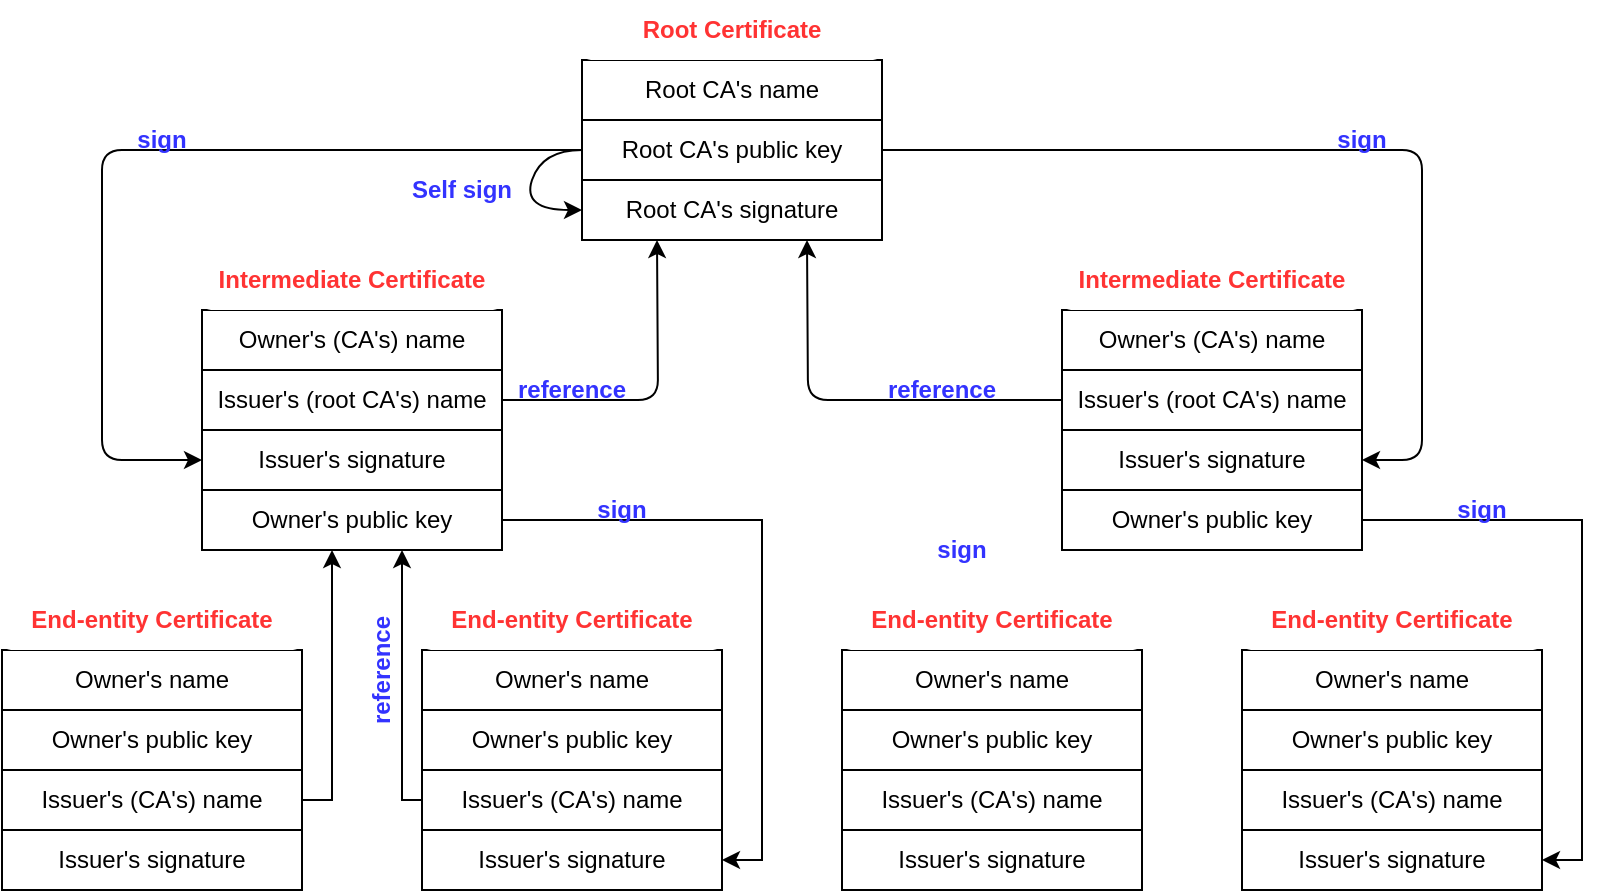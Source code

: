 <mxfile version="12.4.3" type="device" pages="1"><diagram id="ZuWcCn-3tKoDcs7HWLwI" name="Page-1"><mxGraphModel dx="1422" dy="762" grid="1" gridSize="10" guides="1" tooltips="1" connect="1" arrows="1" fold="1" page="1" pageScale="1" pageWidth="827" pageHeight="1169" math="0" shadow="0"><root><mxCell id="0"/><mxCell id="1" parent="0"/><mxCell id="A9PhgnWpz46iSLYmFVVa-1" value="Owner's name" style="rounded=0;whiteSpace=wrap;html=1;" vertex="1" parent="1"><mxGeometry x="30" y="330" width="150" height="30" as="geometry"/></mxCell><mxCell id="A9PhgnWpz46iSLYmFVVa-2" value="Owner's public key" style="rounded=0;whiteSpace=wrap;html=1;" vertex="1" parent="1"><mxGeometry x="30" y="360" width="150" height="30" as="geometry"/></mxCell><mxCell id="A9PhgnWpz46iSLYmFVVa-57" value="" style="edgeStyle=orthogonalEdgeStyle;rounded=0;orthogonalLoop=1;jettySize=auto;html=1;fontColor=#3333FF;entryX=0.5;entryY=1;entryDx=0;entryDy=0;" edge="1" parent="1"><mxGeometry relative="1" as="geometry"><mxPoint x="170" y="405" as="sourcePoint"/><mxPoint x="195" y="280" as="targetPoint"/><Array as="points"><mxPoint x="195" y="405"/></Array></mxGeometry></mxCell><mxCell id="A9PhgnWpz46iSLYmFVVa-3" value="Issuer's (CA's) name" style="rounded=0;whiteSpace=wrap;html=1;" vertex="1" parent="1"><mxGeometry x="30" y="390" width="150" height="30" as="geometry"/></mxCell><mxCell id="A9PhgnWpz46iSLYmFVVa-4" value="Issuer's signature" style="rounded=0;whiteSpace=wrap;html=1;" vertex="1" parent="1"><mxGeometry x="30" y="420" width="150" height="30" as="geometry"/></mxCell><mxCell id="A9PhgnWpz46iSLYmFVVa-5" value="Owner's (CA's) name" style="rounded=0;whiteSpace=wrap;html=1;" vertex="1" parent="1"><mxGeometry x="130" y="160" width="150" height="30" as="geometry"/></mxCell><mxCell id="A9PhgnWpz46iSLYmFVVa-52" value="" style="edgeStyle=orthogonalEdgeStyle;rounded=0;orthogonalLoop=1;jettySize=auto;html=1;fontColor=#3333FF;entryX=1;entryY=0.5;entryDx=0;entryDy=0;" edge="1" parent="1" source="A9PhgnWpz46iSLYmFVVa-6" target="A9PhgnWpz46iSLYmFVVa-16"><mxGeometry relative="1" as="geometry"><mxPoint x="360" y="265" as="targetPoint"/><Array as="points"><mxPoint x="410" y="265"/><mxPoint x="410" y="435"/></Array></mxGeometry></mxCell><mxCell id="A9PhgnWpz46iSLYmFVVa-6" value="Owner's public key" style="rounded=0;whiteSpace=wrap;html=1;" vertex="1" parent="1"><mxGeometry x="130" y="250" width="150" height="30" as="geometry"/></mxCell><mxCell id="A9PhgnWpz46iSLYmFVVa-7" value="Issuer's (root CA's) name" style="rounded=0;whiteSpace=wrap;html=1;" vertex="1" parent="1"><mxGeometry x="130" y="190" width="150" height="30" as="geometry"/></mxCell><mxCell id="A9PhgnWpz46iSLYmFVVa-8" value="Issuer's signature" style="rounded=0;whiteSpace=wrap;html=1;" vertex="1" parent="1"><mxGeometry x="130" y="220" width="150" height="30" as="geometry"/></mxCell><mxCell id="A9PhgnWpz46iSLYmFVVa-9" value="Root CA's name" style="rounded=0;whiteSpace=wrap;html=1;" vertex="1" parent="1"><mxGeometry x="320" y="35" width="150" height="30" as="geometry"/></mxCell><mxCell id="A9PhgnWpz46iSLYmFVVa-10" value="Root CA's public key" style="rounded=0;whiteSpace=wrap;html=1;" vertex="1" parent="1"><mxGeometry x="320" y="65" width="150" height="30" as="geometry"/></mxCell><mxCell id="A9PhgnWpz46iSLYmFVVa-12" value="Root CA's signature" style="rounded=0;whiteSpace=wrap;html=1;" vertex="1" parent="1"><mxGeometry x="320" y="95" width="150" height="30" as="geometry"/></mxCell><mxCell id="A9PhgnWpz46iSLYmFVVa-13" value="Owner's name" style="rounded=0;whiteSpace=wrap;html=1;" vertex="1" parent="1"><mxGeometry x="240" y="330" width="150" height="30" as="geometry"/></mxCell><mxCell id="A9PhgnWpz46iSLYmFVVa-14" value="Owner's public key" style="rounded=0;whiteSpace=wrap;html=1;" vertex="1" parent="1"><mxGeometry x="240" y="360" width="150" height="30" as="geometry"/></mxCell><mxCell id="A9PhgnWpz46iSLYmFVVa-15" value="Issuer's (CA's) name" style="rounded=0;whiteSpace=wrap;html=1;" vertex="1" parent="1"><mxGeometry x="240" y="390" width="150" height="30" as="geometry"/></mxCell><mxCell id="A9PhgnWpz46iSLYmFVVa-16" value="Issuer's signature" style="rounded=0;whiteSpace=wrap;html=1;" vertex="1" parent="1"><mxGeometry x="240" y="420" width="150" height="30" as="geometry"/></mxCell><mxCell id="A9PhgnWpz46iSLYmFVVa-17" value="Owner's (CA's) name" style="rounded=0;whiteSpace=wrap;html=1;" vertex="1" parent="1"><mxGeometry x="560" y="160" width="150" height="30" as="geometry"/></mxCell><mxCell id="A9PhgnWpz46iSLYmFVVa-54" value="" style="edgeStyle=orthogonalEdgeStyle;rounded=0;orthogonalLoop=1;jettySize=auto;html=1;fontColor=#3333FF;entryX=1;entryY=0.5;entryDx=0;entryDy=0;" edge="1" parent="1" source="A9PhgnWpz46iSLYmFVVa-18" target="A9PhgnWpz46iSLYmFVVa-28"><mxGeometry relative="1" as="geometry"><mxPoint x="790" y="265" as="targetPoint"/><Array as="points"><mxPoint x="820" y="265"/><mxPoint x="820" y="435"/></Array></mxGeometry></mxCell><mxCell id="A9PhgnWpz46iSLYmFVVa-18" value="Owner's public key" style="rounded=0;whiteSpace=wrap;html=1;" vertex="1" parent="1"><mxGeometry x="560" y="250" width="150" height="30" as="geometry"/></mxCell><mxCell id="A9PhgnWpz46iSLYmFVVa-19" value="Issuer's (root CA's) name" style="rounded=0;whiteSpace=wrap;html=1;" vertex="1" parent="1"><mxGeometry x="560" y="190" width="150" height="30" as="geometry"/></mxCell><mxCell id="A9PhgnWpz46iSLYmFVVa-20" value="Issuer's signature" style="rounded=0;whiteSpace=wrap;html=1;" vertex="1" parent="1"><mxGeometry x="560" y="220" width="150" height="30" as="geometry"/></mxCell><mxCell id="A9PhgnWpz46iSLYmFVVa-21" value="Owner's name" style="rounded=0;whiteSpace=wrap;html=1;" vertex="1" parent="1"><mxGeometry x="450" y="330" width="150" height="30" as="geometry"/></mxCell><mxCell id="A9PhgnWpz46iSLYmFVVa-22" value="Owner's public key" style="rounded=0;whiteSpace=wrap;html=1;" vertex="1" parent="1"><mxGeometry x="450" y="360" width="150" height="30" as="geometry"/></mxCell><mxCell id="A9PhgnWpz46iSLYmFVVa-23" value="Issuer's (CA's) name" style="rounded=0;whiteSpace=wrap;html=1;" vertex="1" parent="1"><mxGeometry x="450" y="390" width="150" height="30" as="geometry"/></mxCell><mxCell id="A9PhgnWpz46iSLYmFVVa-24" value="Issuer's signature" style="rounded=0;whiteSpace=wrap;html=1;" vertex="1" parent="1"><mxGeometry x="450" y="420" width="150" height="30" as="geometry"/></mxCell><mxCell id="A9PhgnWpz46iSLYmFVVa-25" value="Owner's name" style="rounded=0;whiteSpace=wrap;html=1;" vertex="1" parent="1"><mxGeometry x="650" y="330" width="150" height="30" as="geometry"/></mxCell><mxCell id="A9PhgnWpz46iSLYmFVVa-26" value="Owner's public key" style="rounded=0;whiteSpace=wrap;html=1;" vertex="1" parent="1"><mxGeometry x="650" y="360" width="150" height="30" as="geometry"/></mxCell><mxCell id="A9PhgnWpz46iSLYmFVVa-27" value="Issuer's (CA's) name" style="rounded=0;whiteSpace=wrap;html=1;" vertex="1" parent="1"><mxGeometry x="650" y="390" width="150" height="30" as="geometry"/></mxCell><mxCell id="A9PhgnWpz46iSLYmFVVa-28" value="Issuer's signature" style="rounded=0;whiteSpace=wrap;html=1;" vertex="1" parent="1"><mxGeometry x="650" y="420" width="150" height="30" as="geometry"/></mxCell><mxCell id="A9PhgnWpz46iSLYmFVVa-29" value="Root Certificate" style="rounded=1;whiteSpace=wrap;html=1;fontStyle=1;fontColor=#FF3333;gradientColor=none;fillColor=#ffffff;strokeColor=none;" vertex="1" parent="1"><mxGeometry x="320" y="5" width="150" height="30" as="geometry"/></mxCell><mxCell id="A9PhgnWpz46iSLYmFVVa-30" value="Intermediate Certificate" style="rounded=1;whiteSpace=wrap;html=1;fontStyle=1;fontColor=#FF3333;gradientColor=none;fillColor=#ffffff;strokeColor=none;" vertex="1" parent="1"><mxGeometry x="130" y="130" width="150" height="30" as="geometry"/></mxCell><mxCell id="A9PhgnWpz46iSLYmFVVa-31" value="Intermediate&amp;nbsp;Certificate" style="rounded=1;whiteSpace=wrap;html=1;fontStyle=1;fontColor=#FF3333;gradientColor=none;fillColor=#ffffff;strokeColor=none;" vertex="1" parent="1"><mxGeometry x="560" y="130" width="150" height="30" as="geometry"/></mxCell><mxCell id="A9PhgnWpz46iSLYmFVVa-32" value="End-entity Certificate" style="rounded=1;whiteSpace=wrap;html=1;fontStyle=1;fontColor=#FF3333;gradientColor=none;fillColor=#ffffff;strokeColor=none;" vertex="1" parent="1"><mxGeometry x="30" y="300" width="150" height="30" as="geometry"/></mxCell><mxCell id="A9PhgnWpz46iSLYmFVVa-33" value="End-entity Certificate" style="rounded=1;whiteSpace=wrap;html=1;fontStyle=1;fontColor=#FF3333;gradientColor=none;fillColor=#ffffff;strokeColor=none;" vertex="1" parent="1"><mxGeometry x="240" y="300" width="150" height="30" as="geometry"/></mxCell><mxCell id="A9PhgnWpz46iSLYmFVVa-34" value="End-entity Certificate" style="rounded=1;whiteSpace=wrap;html=1;fontStyle=1;fontColor=#FF3333;gradientColor=none;fillColor=#ffffff;strokeColor=none;" vertex="1" parent="1"><mxGeometry x="450" y="300" width="150" height="30" as="geometry"/></mxCell><mxCell id="A9PhgnWpz46iSLYmFVVa-35" value="End-entity Certificate" style="rounded=1;whiteSpace=wrap;html=1;fontStyle=1;fontColor=#FF3333;gradientColor=none;fillColor=#ffffff;strokeColor=none;" vertex="1" parent="1"><mxGeometry x="650" y="300" width="150" height="30" as="geometry"/></mxCell><mxCell id="A9PhgnWpz46iSLYmFVVa-36" value="" style="endArrow=classic;html=1;fontColor=#FF3333;exitX=0;exitY=0.5;exitDx=0;exitDy=0;entryX=0;entryY=0.5;entryDx=0;entryDy=0;" edge="1" parent="1" source="A9PhgnWpz46iSLYmFVVa-10" target="A9PhgnWpz46iSLYmFVVa-8"><mxGeometry width="50" height="50" relative="1" as="geometry"><mxPoint x="20" y="520" as="sourcePoint"/><mxPoint x="70" y="470" as="targetPoint"/><Array as="points"><mxPoint x="80" y="80"/><mxPoint x="80" y="235"/></Array></mxGeometry></mxCell><mxCell id="A9PhgnWpz46iSLYmFVVa-37" value="" style="endArrow=classic;html=1;fontColor=#FF3333;entryX=0.75;entryY=1;entryDx=0;entryDy=0;exitX=0;exitY=0.5;exitDx=0;exitDy=0;" edge="1" parent="1" source="A9PhgnWpz46iSLYmFVVa-19" target="A9PhgnWpz46iSLYmFVVa-12"><mxGeometry width="50" height="50" relative="1" as="geometry"><mxPoint x="560" y="238" as="sourcePoint"/><mxPoint x="367.5" y="135" as="targetPoint"/><Array as="points"><mxPoint x="433" y="205"/></Array></mxGeometry></mxCell><mxCell id="A9PhgnWpz46iSLYmFVVa-38" value="" style="endArrow=classic;html=1;fontColor=#FF3333;exitX=1;exitY=0.5;exitDx=0;exitDy=0;entryX=0.25;entryY=1;entryDx=0;entryDy=0;" edge="1" parent="1" source="A9PhgnWpz46iSLYmFVVa-7" target="A9PhgnWpz46iSLYmFVVa-12"><mxGeometry width="50" height="50" relative="1" as="geometry"><mxPoint x="290" y="245" as="sourcePoint"/><mxPoint x="367.5" y="135" as="targetPoint"/><Array as="points"><mxPoint x="358" y="205"/></Array></mxGeometry></mxCell><mxCell id="A9PhgnWpz46iSLYmFVVa-39" value="" style="endArrow=classic;html=1;fontColor=#FF3333;exitX=1;exitY=0.5;exitDx=0;exitDy=0;entryX=1;entryY=0.5;entryDx=0;entryDy=0;" edge="1" parent="1" source="A9PhgnWpz46iSLYmFVVa-10" target="A9PhgnWpz46iSLYmFVVa-20"><mxGeometry width="50" height="50" relative="1" as="geometry"><mxPoint x="388.05" y="134.01" as="sourcePoint"/><mxPoint x="290" y="275" as="targetPoint"/><Array as="points"><mxPoint x="740" y="80"/><mxPoint x="740" y="235"/></Array></mxGeometry></mxCell><mxCell id="A9PhgnWpz46iSLYmFVVa-40" value="" style="curved=1;endArrow=classic;html=1;fontColor=#FF3333;entryX=0;entryY=0.5;entryDx=0;entryDy=0;exitX=0;exitY=0.5;exitDx=0;exitDy=0;" edge="1" parent="1" source="A9PhgnWpz46iSLYmFVVa-10" target="A9PhgnWpz46iSLYmFVVa-12"><mxGeometry width="50" height="50" relative="1" as="geometry"><mxPoint x="20" y="520" as="sourcePoint"/><mxPoint x="70" y="470" as="targetPoint"/><Array as="points"><mxPoint x="300" y="80"/><mxPoint x="290" y="110"/></Array></mxGeometry></mxCell><mxCell id="A9PhgnWpz46iSLYmFVVa-41" value="Self sign" style="text;html=1;strokeColor=none;fillColor=none;align=center;verticalAlign=middle;whiteSpace=wrap;rounded=0;fontColor=#3333FF;labelBorderColor=none;fontStyle=1" vertex="1" parent="1"><mxGeometry x="230" y="90" width="60" height="20" as="geometry"/></mxCell><mxCell id="A9PhgnWpz46iSLYmFVVa-42" value="sign" style="text;html=1;strokeColor=none;fillColor=none;align=center;verticalAlign=middle;whiteSpace=wrap;rounded=0;fontColor=#3333FF;labelBorderColor=none;fontStyle=1" vertex="1" parent="1"><mxGeometry x="80" y="65" width="60" height="20" as="geometry"/></mxCell><mxCell id="A9PhgnWpz46iSLYmFVVa-43" value="sign" style="text;html=1;strokeColor=none;fillColor=none;align=center;verticalAlign=middle;whiteSpace=wrap;rounded=0;fontColor=#3333FF;labelBorderColor=none;fontStyle=1" vertex="1" parent="1"><mxGeometry x="680" y="65" width="60" height="20" as="geometry"/></mxCell><mxCell id="A9PhgnWpz46iSLYmFVVa-44" value="reference" style="text;html=1;strokeColor=none;fillColor=none;align=center;verticalAlign=middle;whiteSpace=wrap;rounded=0;fontColor=#3333FF;labelBorderColor=none;fontStyle=1" vertex="1" parent="1"><mxGeometry x="285" y="190" width="60" height="20" as="geometry"/></mxCell><mxCell id="A9PhgnWpz46iSLYmFVVa-45" value="sign" style="text;html=1;strokeColor=none;fillColor=none;align=center;verticalAlign=middle;whiteSpace=wrap;rounded=0;fontColor=#3333FF;labelBorderColor=none;fontStyle=1" vertex="1" parent="1"><mxGeometry x="480" y="270" width="60" height="20" as="geometry"/></mxCell><mxCell id="A9PhgnWpz46iSLYmFVVa-49" value="reference" style="text;html=1;strokeColor=none;fillColor=none;align=center;verticalAlign=middle;whiteSpace=wrap;rounded=0;fontColor=#3333FF;labelBorderColor=none;fontStyle=1" vertex="1" parent="1"><mxGeometry x="470" y="190" width="60" height="20" as="geometry"/></mxCell><mxCell id="A9PhgnWpz46iSLYmFVVa-55" value="sign" style="text;html=1;strokeColor=none;fillColor=none;align=center;verticalAlign=middle;whiteSpace=wrap;rounded=0;fontColor=#3333FF;labelBorderColor=none;fontStyle=1" vertex="1" parent="1"><mxGeometry x="740" y="250" width="60" height="20" as="geometry"/></mxCell><mxCell id="A9PhgnWpz46iSLYmFVVa-56" value="sign" style="text;html=1;strokeColor=none;fillColor=none;align=center;verticalAlign=middle;whiteSpace=wrap;rounded=0;fontColor=#3333FF;labelBorderColor=none;fontStyle=1" vertex="1" parent="1"><mxGeometry x="310" y="250" width="60" height="20" as="geometry"/></mxCell><mxCell id="A9PhgnWpz46iSLYmFVVa-58" value="" style="edgeStyle=orthogonalEdgeStyle;rounded=0;orthogonalLoop=1;jettySize=auto;html=1;fontColor=#3333FF;exitX=0;exitY=0.5;exitDx=0;exitDy=0;" edge="1" parent="1" source="A9PhgnWpz46iSLYmFVVa-15" target="A9PhgnWpz46iSLYmFVVa-6"><mxGeometry relative="1" as="geometry"><mxPoint x="190" y="415" as="sourcePoint"/><mxPoint x="215" y="290" as="targetPoint"/><Array as="points"><mxPoint x="230" y="405"/></Array></mxGeometry></mxCell><mxCell id="A9PhgnWpz46iSLYmFVVa-59" value="reference" style="text;html=1;strokeColor=none;fillColor=none;align=center;verticalAlign=middle;whiteSpace=wrap;rounded=0;fontColor=#3333FF;labelBorderColor=none;fontStyle=1;rotation=-90;" vertex="1" parent="1"><mxGeometry x="190" y="330" width="60" height="20" as="geometry"/></mxCell></root></mxGraphModel></diagram></mxfile>